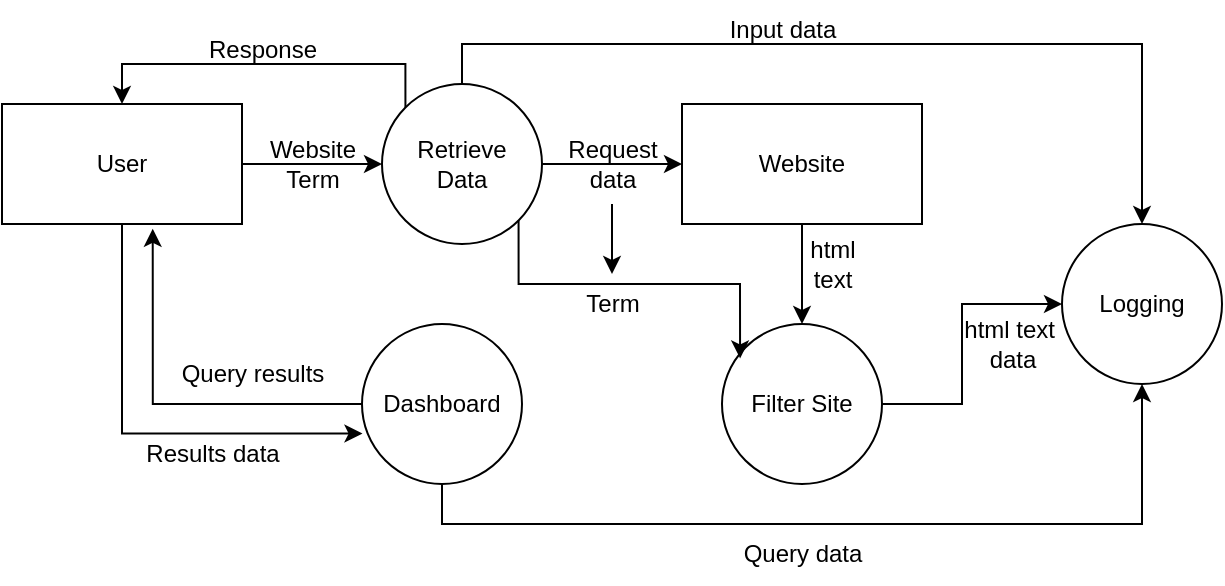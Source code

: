<mxfile version="26.0.10">
  <diagram name="Page-1" id="ss6D8p6kptXvcRFLBRH7">
    <mxGraphModel dx="787" dy="508" grid="1" gridSize="10" guides="1" tooltips="1" connect="1" arrows="1" fold="1" page="1" pageScale="1" pageWidth="850" pageHeight="1100" math="0" shadow="0">
      <root>
        <mxCell id="0" />
        <mxCell id="1" parent="0" />
        <mxCell id="dOwPOWtXe94sO2T78dOZ-1" value="User" style="rounded=0;whiteSpace=wrap;html=1;" vertex="1" parent="1">
          <mxGeometry x="120" y="140" width="120" height="60" as="geometry" />
        </mxCell>
        <mxCell id="dOwPOWtXe94sO2T78dOZ-8" style="edgeStyle=orthogonalEdgeStyle;rounded=0;orthogonalLoop=1;jettySize=auto;html=1;" edge="1" parent="1" source="dOwPOWtXe94sO2T78dOZ-2" target="dOwPOWtXe94sO2T78dOZ-3">
          <mxGeometry relative="1" as="geometry" />
        </mxCell>
        <mxCell id="dOwPOWtXe94sO2T78dOZ-17" style="edgeStyle=orthogonalEdgeStyle;rounded=0;orthogonalLoop=1;jettySize=auto;html=1;exitX=0;exitY=0;exitDx=0;exitDy=0;entryX=0.5;entryY=0;entryDx=0;entryDy=0;" edge="1" parent="1" source="dOwPOWtXe94sO2T78dOZ-2" target="dOwPOWtXe94sO2T78dOZ-1">
          <mxGeometry relative="1" as="geometry">
            <Array as="points">
              <mxPoint x="322" y="120" />
              <mxPoint x="180" y="120" />
            </Array>
          </mxGeometry>
        </mxCell>
        <mxCell id="dOwPOWtXe94sO2T78dOZ-18" style="edgeStyle=orthogonalEdgeStyle;rounded=0;orthogonalLoop=1;jettySize=auto;html=1;entryX=0.5;entryY=0;entryDx=0;entryDy=0;" edge="1" parent="1" source="dOwPOWtXe94sO2T78dOZ-2" target="dOwPOWtXe94sO2T78dOZ-5">
          <mxGeometry relative="1" as="geometry">
            <Array as="points">
              <mxPoint x="350" y="110" />
              <mxPoint x="690" y="110" />
            </Array>
          </mxGeometry>
        </mxCell>
        <mxCell id="dOwPOWtXe94sO2T78dOZ-2" value="&lt;div&gt;Retrieve&lt;/div&gt;&lt;div&gt;Data&lt;/div&gt;" style="ellipse;whiteSpace=wrap;html=1;aspect=fixed;" vertex="1" parent="1">
          <mxGeometry x="310" y="130" width="80" height="80" as="geometry" />
        </mxCell>
        <mxCell id="dOwPOWtXe94sO2T78dOZ-9" style="edgeStyle=orthogonalEdgeStyle;rounded=0;orthogonalLoop=1;jettySize=auto;html=1;entryX=0.5;entryY=0;entryDx=0;entryDy=0;" edge="1" parent="1" source="dOwPOWtXe94sO2T78dOZ-3" target="dOwPOWtXe94sO2T78dOZ-4">
          <mxGeometry relative="1" as="geometry" />
        </mxCell>
        <mxCell id="dOwPOWtXe94sO2T78dOZ-3" value="Website" style="whiteSpace=wrap;html=1;" vertex="1" parent="1">
          <mxGeometry x="460" y="140" width="120" height="60" as="geometry" />
        </mxCell>
        <mxCell id="dOwPOWtXe94sO2T78dOZ-11" style="edgeStyle=orthogonalEdgeStyle;rounded=0;orthogonalLoop=1;jettySize=auto;html=1;" edge="1" parent="1" source="dOwPOWtXe94sO2T78dOZ-4" target="dOwPOWtXe94sO2T78dOZ-5">
          <mxGeometry relative="1" as="geometry">
            <Array as="points">
              <mxPoint x="600" y="290" />
              <mxPoint x="600" y="240" />
            </Array>
          </mxGeometry>
        </mxCell>
        <mxCell id="dOwPOWtXe94sO2T78dOZ-4" value="Filter Site" style="ellipse;whiteSpace=wrap;html=1;" vertex="1" parent="1">
          <mxGeometry x="480" y="250" width="80" height="80" as="geometry" />
        </mxCell>
        <mxCell id="dOwPOWtXe94sO2T78dOZ-5" value="Logging" style="ellipse;whiteSpace=wrap;html=1;" vertex="1" parent="1">
          <mxGeometry x="650" y="200" width="80" height="80" as="geometry" />
        </mxCell>
        <mxCell id="dOwPOWtXe94sO2T78dOZ-12" style="edgeStyle=orthogonalEdgeStyle;rounded=0;orthogonalLoop=1;jettySize=auto;html=1;exitX=0.5;exitY=1;exitDx=0;exitDy=0;entryX=0.5;entryY=1;entryDx=0;entryDy=0;" edge="1" parent="1" source="dOwPOWtXe94sO2T78dOZ-6" target="dOwPOWtXe94sO2T78dOZ-5">
          <mxGeometry relative="1" as="geometry" />
        </mxCell>
        <mxCell id="dOwPOWtXe94sO2T78dOZ-6" value="Dashboard" style="ellipse;whiteSpace=wrap;html=1;" vertex="1" parent="1">
          <mxGeometry x="300" y="250" width="80" height="80" as="geometry" />
        </mxCell>
        <mxCell id="dOwPOWtXe94sO2T78dOZ-7" value="" style="endArrow=classic;html=1;rounded=0;exitX=1;exitY=0.5;exitDx=0;exitDy=0;entryX=0;entryY=0.5;entryDx=0;entryDy=0;" edge="1" parent="1" source="dOwPOWtXe94sO2T78dOZ-1" target="dOwPOWtXe94sO2T78dOZ-2">
          <mxGeometry width="50" height="50" relative="1" as="geometry">
            <mxPoint x="410" y="340" as="sourcePoint" />
            <mxPoint x="460" y="290" as="targetPoint" />
          </mxGeometry>
        </mxCell>
        <mxCell id="dOwPOWtXe94sO2T78dOZ-13" style="edgeStyle=orthogonalEdgeStyle;rounded=0;orthogonalLoop=1;jettySize=auto;html=1;entryX=0.628;entryY=1.04;entryDx=0;entryDy=0;entryPerimeter=0;" edge="1" parent="1" source="dOwPOWtXe94sO2T78dOZ-6" target="dOwPOWtXe94sO2T78dOZ-1">
          <mxGeometry relative="1" as="geometry" />
        </mxCell>
        <mxCell id="dOwPOWtXe94sO2T78dOZ-14" style="edgeStyle=orthogonalEdgeStyle;rounded=0;orthogonalLoop=1;jettySize=auto;html=1;entryX=0.003;entryY=0.685;entryDx=0;entryDy=0;entryPerimeter=0;" edge="1" parent="1" source="dOwPOWtXe94sO2T78dOZ-1" target="dOwPOWtXe94sO2T78dOZ-6">
          <mxGeometry relative="1" as="geometry">
            <Array as="points">
              <mxPoint x="180" y="305" />
            </Array>
          </mxGeometry>
        </mxCell>
        <mxCell id="dOwPOWtXe94sO2T78dOZ-16" style="edgeStyle=orthogonalEdgeStyle;rounded=0;orthogonalLoop=1;jettySize=auto;html=1;exitX=1;exitY=1;exitDx=0;exitDy=0;entryX=0.113;entryY=0.215;entryDx=0;entryDy=0;entryPerimeter=0;" edge="1" parent="1" source="dOwPOWtXe94sO2T78dOZ-2" target="dOwPOWtXe94sO2T78dOZ-4">
          <mxGeometry relative="1" as="geometry">
            <Array as="points">
              <mxPoint x="378" y="230" />
              <mxPoint x="489" y="230" />
            </Array>
          </mxGeometry>
        </mxCell>
        <mxCell id="dOwPOWtXe94sO2T78dOZ-19" value="Query data" style="text;html=1;align=center;verticalAlign=middle;resizable=0;points=[];autosize=1;strokeColor=none;fillColor=none;" vertex="1" parent="1">
          <mxGeometry x="480" y="350" width="80" height="30" as="geometry" />
        </mxCell>
        <mxCell id="dOwPOWtXe94sO2T78dOZ-21" value="&lt;div&gt;Results data&lt;/div&gt;" style="text;html=1;align=center;verticalAlign=middle;resizable=0;points=[];autosize=1;strokeColor=none;fillColor=none;" vertex="1" parent="1">
          <mxGeometry x="180" y="300" width="90" height="30" as="geometry" />
        </mxCell>
        <mxCell id="dOwPOWtXe94sO2T78dOZ-22" value="Query results" style="text;html=1;align=center;verticalAlign=middle;resizable=0;points=[];autosize=1;strokeColor=none;fillColor=none;" vertex="1" parent="1">
          <mxGeometry x="200" y="260" width="90" height="30" as="geometry" />
        </mxCell>
        <mxCell id="dOwPOWtXe94sO2T78dOZ-23" value="&lt;div&gt;Website&lt;/div&gt;&lt;div&gt;Term&lt;br&gt;&lt;/div&gt;" style="text;html=1;align=center;verticalAlign=middle;resizable=0;points=[];autosize=1;strokeColor=none;fillColor=none;" vertex="1" parent="1">
          <mxGeometry x="240" y="150" width="70" height="40" as="geometry" />
        </mxCell>
        <mxCell id="dOwPOWtXe94sO2T78dOZ-25" value="Response" style="text;html=1;align=center;verticalAlign=middle;resizable=0;points=[];autosize=1;strokeColor=none;fillColor=none;" vertex="1" parent="1">
          <mxGeometry x="210" y="98" width="80" height="30" as="geometry" />
        </mxCell>
        <mxCell id="dOwPOWtXe94sO2T78dOZ-26" value="Input data" style="text;html=1;align=center;verticalAlign=middle;resizable=0;points=[];autosize=1;strokeColor=none;fillColor=none;" vertex="1" parent="1">
          <mxGeometry x="470" y="88" width="80" height="30" as="geometry" />
        </mxCell>
        <mxCell id="dOwPOWtXe94sO2T78dOZ-27" value="Term" style="text;html=1;align=center;verticalAlign=middle;resizable=0;points=[];autosize=1;strokeColor=none;fillColor=none;" vertex="1" parent="1">
          <mxGeometry x="400" y="225" width="50" height="30" as="geometry" />
        </mxCell>
        <mxCell id="dOwPOWtXe94sO2T78dOZ-28" value="&lt;div&gt;html&lt;/div&gt;&lt;div&gt;text&lt;/div&gt;" style="text;html=1;align=center;verticalAlign=middle;resizable=0;points=[];autosize=1;strokeColor=none;fillColor=none;" vertex="1" parent="1">
          <mxGeometry x="510" y="200" width="50" height="40" as="geometry" />
        </mxCell>
        <mxCell id="dOwPOWtXe94sO2T78dOZ-31" value="" style="edgeStyle=orthogonalEdgeStyle;rounded=0;orthogonalLoop=1;jettySize=auto;html=1;" edge="1" parent="1" source="dOwPOWtXe94sO2T78dOZ-29" target="dOwPOWtXe94sO2T78dOZ-27">
          <mxGeometry relative="1" as="geometry" />
        </mxCell>
        <mxCell id="dOwPOWtXe94sO2T78dOZ-29" value="&lt;div&gt;Request&lt;/div&gt;&lt;div&gt;data&lt;br&gt;&lt;/div&gt;" style="text;html=1;align=center;verticalAlign=middle;resizable=0;points=[];autosize=1;strokeColor=none;fillColor=none;" vertex="1" parent="1">
          <mxGeometry x="390" y="150" width="70" height="40" as="geometry" />
        </mxCell>
        <mxCell id="dOwPOWtXe94sO2T78dOZ-30" value="&lt;div&gt;html text&amp;nbsp;&lt;/div&gt;&lt;div&gt;data&lt;/div&gt;" style="text;html=1;align=center;verticalAlign=middle;resizable=0;points=[];autosize=1;strokeColor=none;fillColor=none;" vertex="1" parent="1">
          <mxGeometry x="590" y="240" width="70" height="40" as="geometry" />
        </mxCell>
      </root>
    </mxGraphModel>
  </diagram>
</mxfile>
